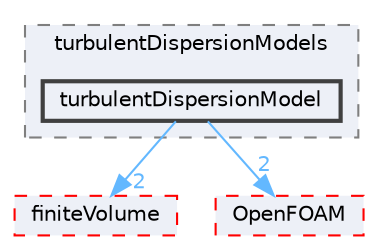 digraph "src/phaseSystemModels/twoPhaseEuler/twoPhaseSystem/interfacialModels/turbulentDispersionModels/turbulentDispersionModel"
{
 // LATEX_PDF_SIZE
  bgcolor="transparent";
  edge [fontname=Helvetica,fontsize=10,labelfontname=Helvetica,labelfontsize=10];
  node [fontname=Helvetica,fontsize=10,shape=box,height=0.2,width=0.4];
  compound=true
  subgraph clusterdir_db1b9195ef191fc714fd27cb4cadb3fa {
    graph [ bgcolor="#edf0f7", pencolor="grey50", label="turbulentDispersionModels", fontname=Helvetica,fontsize=10 style="filled,dashed", URL="dir_db1b9195ef191fc714fd27cb4cadb3fa.html",tooltip=""]
  dir_8d84300f282f539cdccbadd4e8d5c31f [label="turbulentDispersionModel", fillcolor="#edf0f7", color="grey25", style="filled,bold", URL="dir_8d84300f282f539cdccbadd4e8d5c31f.html",tooltip=""];
  }
  dir_9bd15774b555cf7259a6fa18f99fe99b [label="finiteVolume", fillcolor="#edf0f7", color="red", style="filled,dashed", URL="dir_9bd15774b555cf7259a6fa18f99fe99b.html",tooltip=""];
  dir_c5473ff19b20e6ec4dfe5c310b3778a8 [label="OpenFOAM", fillcolor="#edf0f7", color="red", style="filled,dashed", URL="dir_c5473ff19b20e6ec4dfe5c310b3778a8.html",tooltip=""];
  dir_8d84300f282f539cdccbadd4e8d5c31f->dir_9bd15774b555cf7259a6fa18f99fe99b [headlabel="2", labeldistance=1.5 headhref="dir_004151_001387.html" href="dir_004151_001387.html" color="steelblue1" fontcolor="steelblue1"];
  dir_8d84300f282f539cdccbadd4e8d5c31f->dir_c5473ff19b20e6ec4dfe5c310b3778a8 [headlabel="2", labeldistance=1.5 headhref="dir_004151_002695.html" href="dir_004151_002695.html" color="steelblue1" fontcolor="steelblue1"];
}
